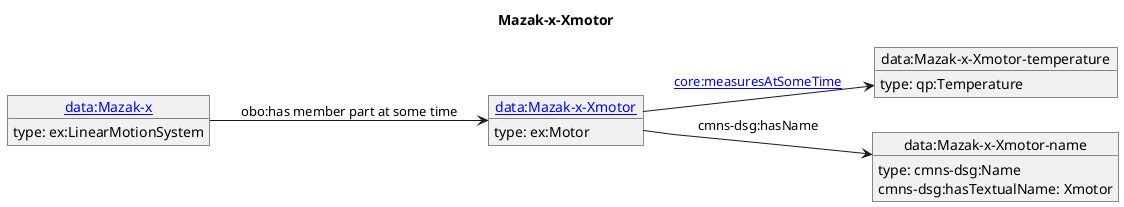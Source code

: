 @startuml
skinparam linetype polyline
left to right direction
title Mazak-x-Xmotor
object "[[./Mazak-x-Xmotor.html data:Mazak-x-Xmotor]]" as o1 {
 type: ex:Motor 
}
object "data:Mazak-x-Xmotor-temperature" as o2 {
 type: qp:Temperature 
}
object "data:Mazak-x-Xmotor-name" as o3 {
 type: cmns-dsg:Name 
}
object "[[./Mazak-x.html data:Mazak-x]]" as o4 {
 type: ex:LinearMotionSystem 
}
o1 --> o2 : [[https://spec.industrialontologies.org/ontology/core/Core/measuresAtSomeTime core:measuresAtSomeTime]]
o1 --> o3 : cmns-dsg:hasName
o3 : cmns-dsg:hasTextualName: Xmotor
o4 --> o1 : obo:has member part at some time
@enduml
